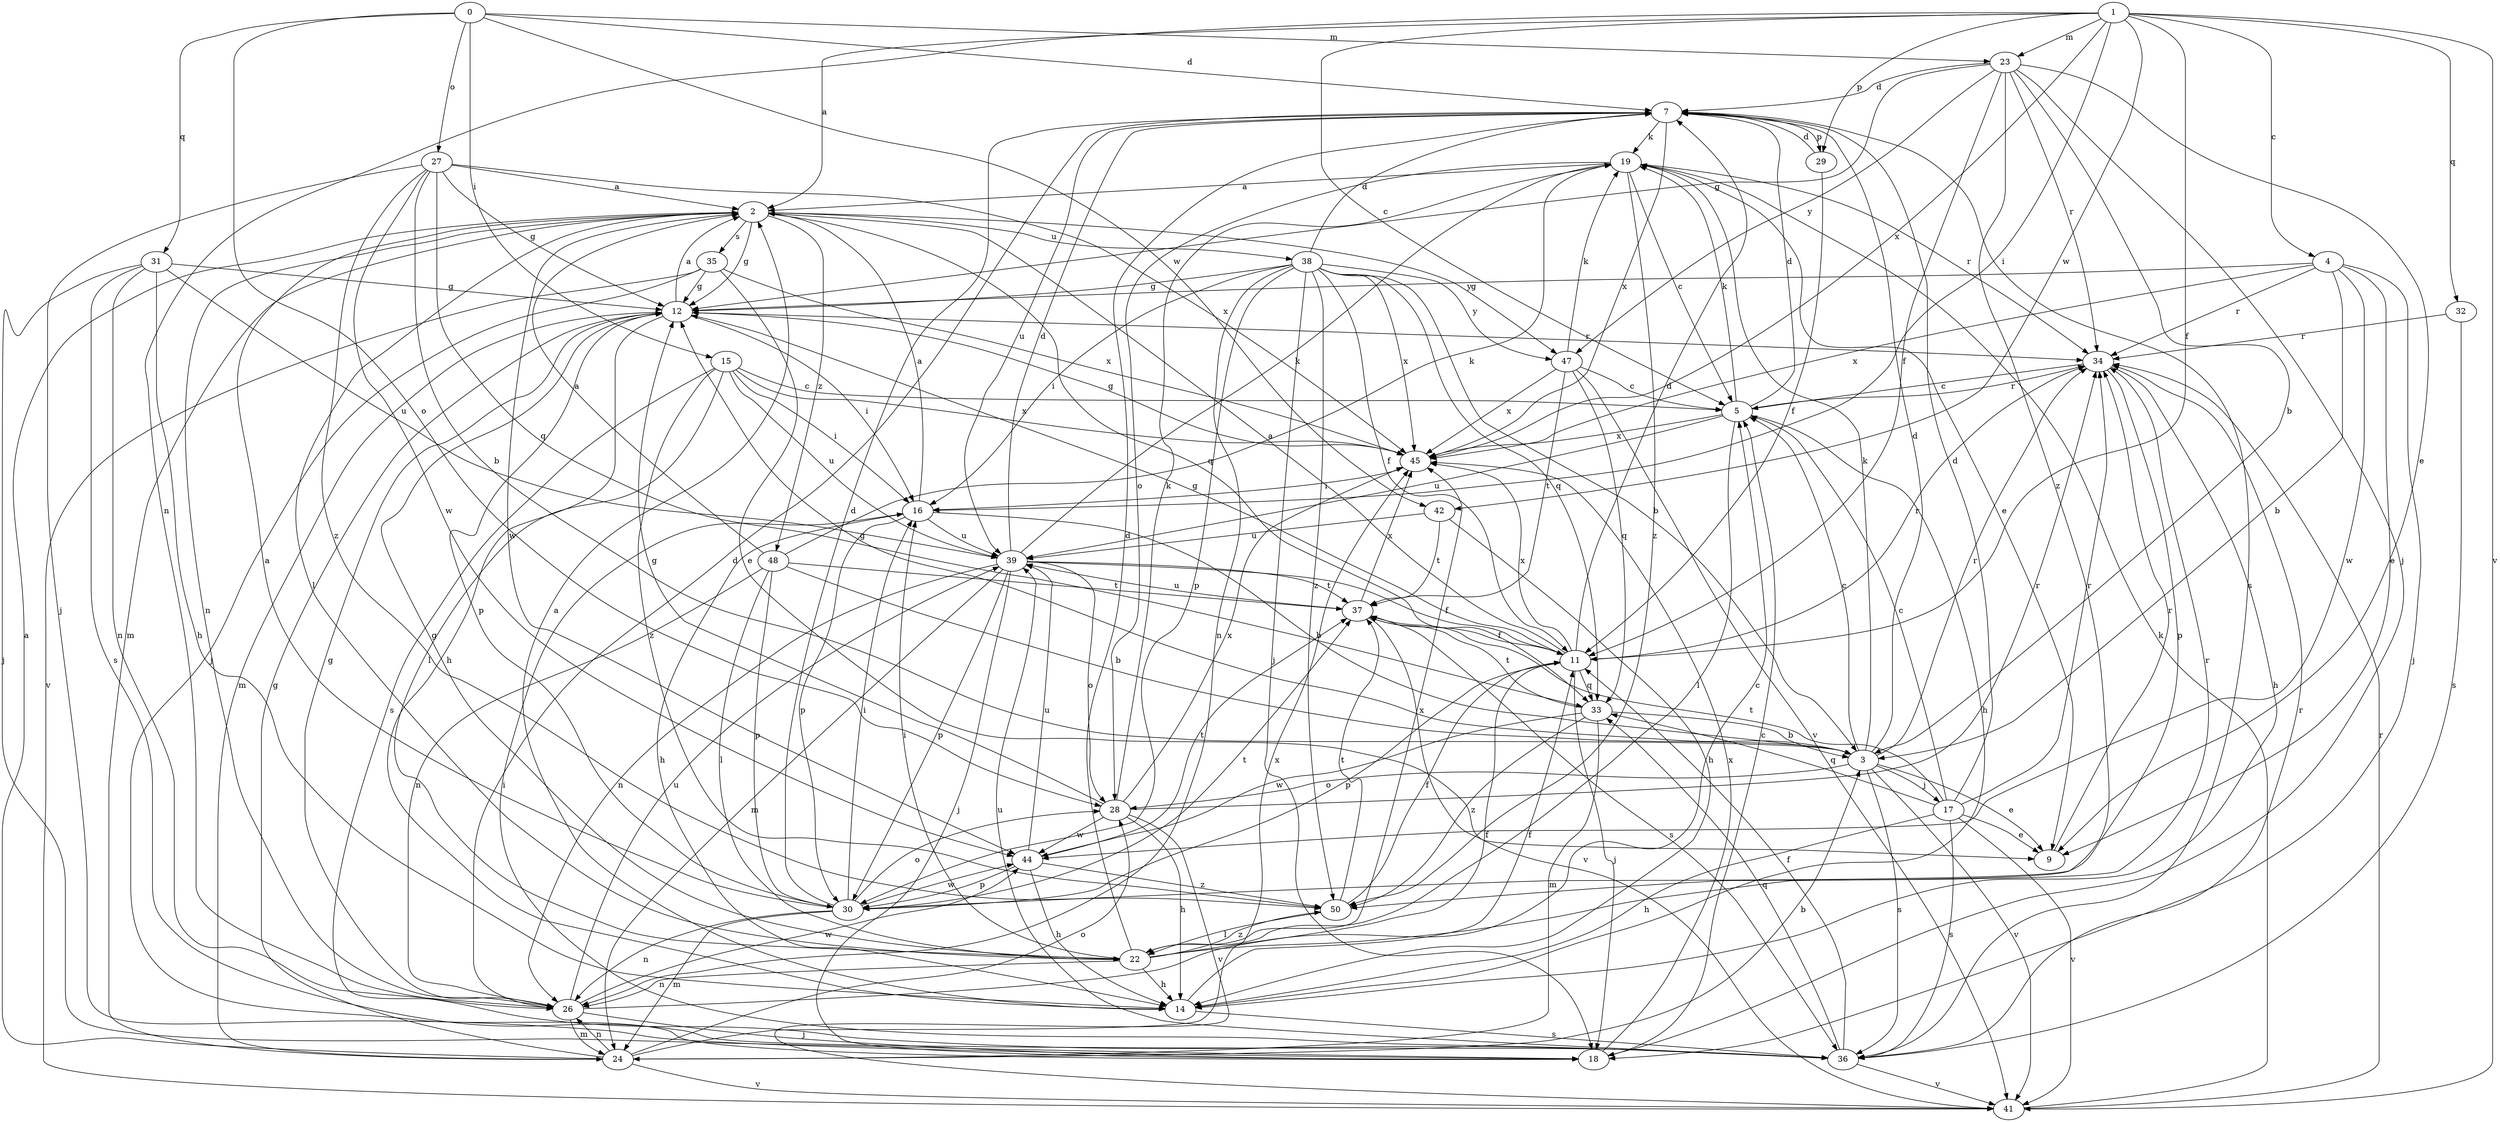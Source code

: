 strict digraph  {
0;
1;
2;
3;
4;
5;
7;
9;
11;
12;
14;
15;
16;
17;
18;
19;
22;
23;
24;
26;
27;
28;
29;
30;
31;
32;
33;
34;
35;
36;
37;
38;
39;
41;
42;
44;
45;
47;
48;
50;
0 -> 7  [label=d];
0 -> 15  [label=i];
0 -> 23  [label=m];
0 -> 27  [label=o];
0 -> 28  [label=o];
0 -> 31  [label=q];
0 -> 42  [label=w];
1 -> 2  [label=a];
1 -> 4  [label=c];
1 -> 5  [label=c];
1 -> 11  [label=f];
1 -> 16  [label=i];
1 -> 23  [label=m];
1 -> 26  [label=n];
1 -> 29  [label=p];
1 -> 32  [label=q];
1 -> 41  [label=v];
1 -> 42  [label=w];
1 -> 45  [label=x];
2 -> 12  [label=g];
2 -> 22  [label=l];
2 -> 24  [label=m];
2 -> 26  [label=n];
2 -> 33  [label=q];
2 -> 35  [label=s];
2 -> 38  [label=u];
2 -> 44  [label=w];
2 -> 47  [label=y];
2 -> 48  [label=z];
3 -> 5  [label=c];
3 -> 7  [label=d];
3 -> 9  [label=e];
3 -> 12  [label=g];
3 -> 17  [label=j];
3 -> 19  [label=k];
3 -> 28  [label=o];
3 -> 34  [label=r];
3 -> 36  [label=s];
3 -> 41  [label=v];
4 -> 3  [label=b];
4 -> 9  [label=e];
4 -> 12  [label=g];
4 -> 18  [label=j];
4 -> 34  [label=r];
4 -> 44  [label=w];
4 -> 45  [label=x];
5 -> 7  [label=d];
5 -> 14  [label=h];
5 -> 19  [label=k];
5 -> 22  [label=l];
5 -> 34  [label=r];
5 -> 39  [label=u];
5 -> 45  [label=x];
7 -> 19  [label=k];
7 -> 29  [label=p];
7 -> 36  [label=s];
7 -> 39  [label=u];
7 -> 45  [label=x];
9 -> 34  [label=r];
11 -> 2  [label=a];
11 -> 7  [label=d];
11 -> 12  [label=g];
11 -> 18  [label=j];
11 -> 30  [label=p];
11 -> 33  [label=q];
11 -> 34  [label=r];
11 -> 45  [label=x];
12 -> 2  [label=a];
12 -> 14  [label=h];
12 -> 16  [label=i];
12 -> 24  [label=m];
12 -> 30  [label=p];
12 -> 34  [label=r];
14 -> 2  [label=a];
14 -> 11  [label=f];
14 -> 36  [label=s];
15 -> 5  [label=c];
15 -> 16  [label=i];
15 -> 22  [label=l];
15 -> 36  [label=s];
15 -> 39  [label=u];
15 -> 45  [label=x];
15 -> 50  [label=z];
16 -> 2  [label=a];
16 -> 3  [label=b];
16 -> 14  [label=h];
16 -> 30  [label=p];
16 -> 39  [label=u];
17 -> 5  [label=c];
17 -> 7  [label=d];
17 -> 9  [label=e];
17 -> 14  [label=h];
17 -> 33  [label=q];
17 -> 34  [label=r];
17 -> 36  [label=s];
17 -> 37  [label=t];
17 -> 41  [label=v];
18 -> 5  [label=c];
18 -> 45  [label=x];
19 -> 2  [label=a];
19 -> 5  [label=c];
19 -> 9  [label=e];
19 -> 28  [label=o];
19 -> 34  [label=r];
19 -> 50  [label=z];
22 -> 5  [label=c];
22 -> 7  [label=d];
22 -> 12  [label=g];
22 -> 14  [label=h];
22 -> 16  [label=i];
22 -> 26  [label=n];
22 -> 34  [label=r];
22 -> 45  [label=x];
22 -> 50  [label=z];
23 -> 3  [label=b];
23 -> 7  [label=d];
23 -> 9  [label=e];
23 -> 11  [label=f];
23 -> 12  [label=g];
23 -> 18  [label=j];
23 -> 34  [label=r];
23 -> 47  [label=y];
23 -> 50  [label=z];
24 -> 2  [label=a];
24 -> 3  [label=b];
24 -> 12  [label=g];
24 -> 26  [label=n];
24 -> 28  [label=o];
24 -> 41  [label=v];
24 -> 45  [label=x];
26 -> 7  [label=d];
26 -> 11  [label=f];
26 -> 12  [label=g];
26 -> 18  [label=j];
26 -> 24  [label=m];
26 -> 39  [label=u];
26 -> 44  [label=w];
27 -> 2  [label=a];
27 -> 3  [label=b];
27 -> 12  [label=g];
27 -> 18  [label=j];
27 -> 33  [label=q];
27 -> 44  [label=w];
27 -> 45  [label=x];
27 -> 50  [label=z];
28 -> 12  [label=g];
28 -> 14  [label=h];
28 -> 19  [label=k];
28 -> 34  [label=r];
28 -> 41  [label=v];
28 -> 44  [label=w];
28 -> 45  [label=x];
29 -> 7  [label=d];
29 -> 11  [label=f];
30 -> 2  [label=a];
30 -> 7  [label=d];
30 -> 16  [label=i];
30 -> 24  [label=m];
30 -> 26  [label=n];
30 -> 28  [label=o];
30 -> 37  [label=t];
30 -> 44  [label=w];
31 -> 12  [label=g];
31 -> 14  [label=h];
31 -> 18  [label=j];
31 -> 26  [label=n];
31 -> 36  [label=s];
31 -> 39  [label=u];
32 -> 34  [label=r];
32 -> 36  [label=s];
33 -> 3  [label=b];
33 -> 24  [label=m];
33 -> 37  [label=t];
33 -> 44  [label=w];
33 -> 50  [label=z];
34 -> 5  [label=c];
34 -> 14  [label=h];
34 -> 30  [label=p];
35 -> 9  [label=e];
35 -> 12  [label=g];
35 -> 18  [label=j];
35 -> 41  [label=v];
35 -> 45  [label=x];
36 -> 11  [label=f];
36 -> 16  [label=i];
36 -> 33  [label=q];
36 -> 34  [label=r];
36 -> 39  [label=u];
36 -> 41  [label=v];
37 -> 11  [label=f];
37 -> 36  [label=s];
37 -> 39  [label=u];
37 -> 41  [label=v];
37 -> 45  [label=x];
38 -> 3  [label=b];
38 -> 7  [label=d];
38 -> 11  [label=f];
38 -> 12  [label=g];
38 -> 16  [label=i];
38 -> 18  [label=j];
38 -> 26  [label=n];
38 -> 30  [label=p];
38 -> 33  [label=q];
38 -> 45  [label=x];
38 -> 47  [label=y];
38 -> 50  [label=z];
39 -> 7  [label=d];
39 -> 11  [label=f];
39 -> 18  [label=j];
39 -> 19  [label=k];
39 -> 24  [label=m];
39 -> 26  [label=n];
39 -> 28  [label=o];
39 -> 30  [label=p];
39 -> 37  [label=t];
41 -> 19  [label=k];
41 -> 34  [label=r];
42 -> 14  [label=h];
42 -> 37  [label=t];
42 -> 39  [label=u];
44 -> 14  [label=h];
44 -> 30  [label=p];
44 -> 37  [label=t];
44 -> 39  [label=u];
44 -> 50  [label=z];
45 -> 12  [label=g];
45 -> 16  [label=i];
47 -> 5  [label=c];
47 -> 19  [label=k];
47 -> 33  [label=q];
47 -> 37  [label=t];
47 -> 41  [label=v];
47 -> 45  [label=x];
48 -> 2  [label=a];
48 -> 3  [label=b];
48 -> 19  [label=k];
48 -> 22  [label=l];
48 -> 26  [label=n];
48 -> 30  [label=p];
48 -> 37  [label=t];
50 -> 11  [label=f];
50 -> 22  [label=l];
50 -> 37  [label=t];
}
